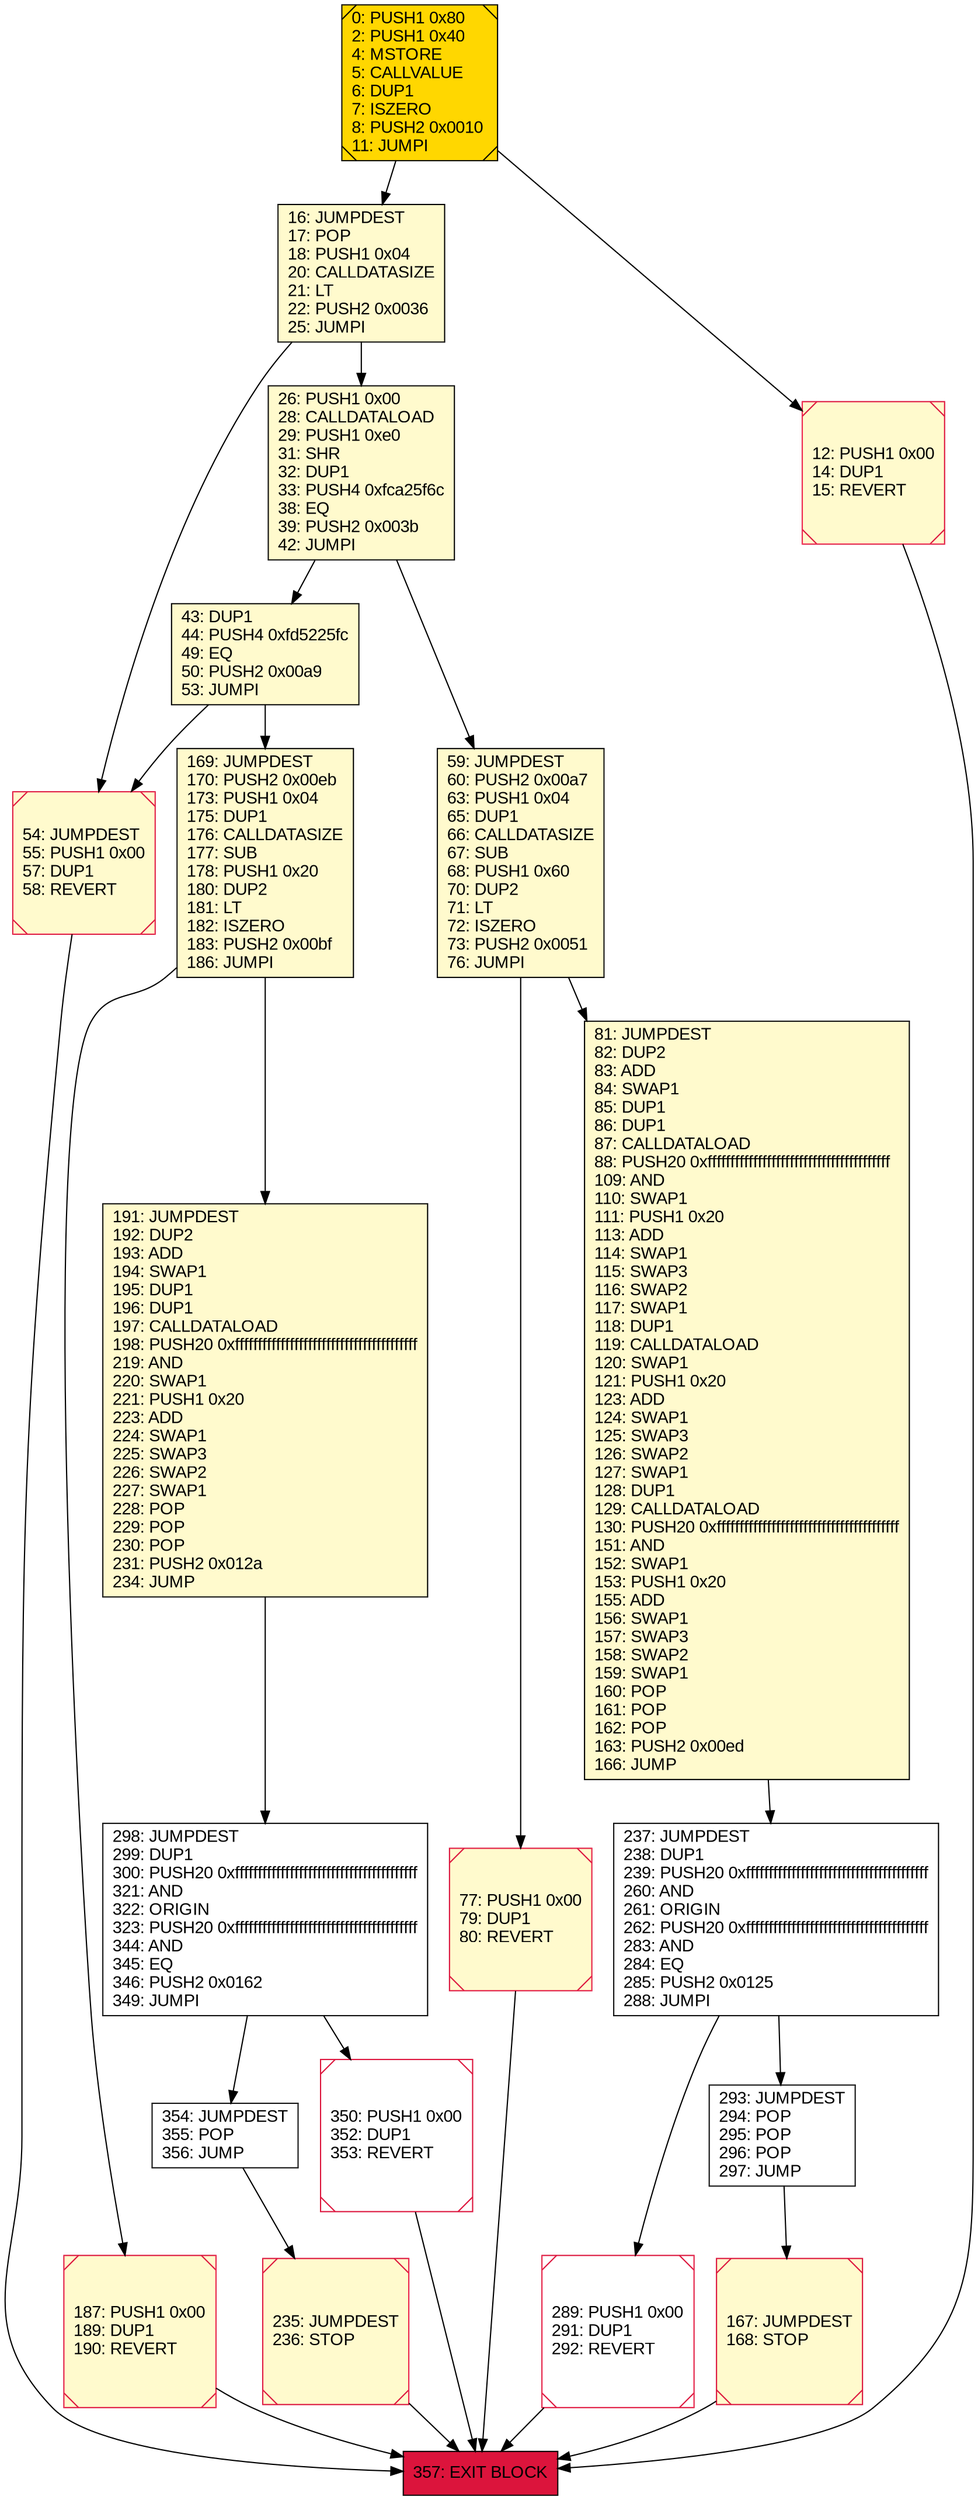 digraph G {
bgcolor=transparent rankdir=UD;
node [shape=box style=filled color=black fillcolor=white fontname=arial fontcolor=black];
289 [label="289: PUSH1 0x00\l291: DUP1\l292: REVERT\l" shape=Msquare color=crimson ];
59 [label="59: JUMPDEST\l60: PUSH2 0x00a7\l63: PUSH1 0x04\l65: DUP1\l66: CALLDATASIZE\l67: SUB\l68: PUSH1 0x60\l70: DUP2\l71: LT\l72: ISZERO\l73: PUSH2 0x0051\l76: JUMPI\l" fillcolor=lemonchiffon ];
237 [label="237: JUMPDEST\l238: DUP1\l239: PUSH20 0xffffffffffffffffffffffffffffffffffffffff\l260: AND\l261: ORIGIN\l262: PUSH20 0xffffffffffffffffffffffffffffffffffffffff\l283: AND\l284: EQ\l285: PUSH2 0x0125\l288: JUMPI\l" ];
293 [label="293: JUMPDEST\l294: POP\l295: POP\l296: POP\l297: JUMP\l" ];
357 [label="357: EXIT BLOCK\l" fillcolor=crimson ];
191 [label="191: JUMPDEST\l192: DUP2\l193: ADD\l194: SWAP1\l195: DUP1\l196: DUP1\l197: CALLDATALOAD\l198: PUSH20 0xffffffffffffffffffffffffffffffffffffffff\l219: AND\l220: SWAP1\l221: PUSH1 0x20\l223: ADD\l224: SWAP1\l225: SWAP3\l226: SWAP2\l227: SWAP1\l228: POP\l229: POP\l230: POP\l231: PUSH2 0x012a\l234: JUMP\l" fillcolor=lemonchiffon ];
354 [label="354: JUMPDEST\l355: POP\l356: JUMP\l" ];
16 [label="16: JUMPDEST\l17: POP\l18: PUSH1 0x04\l20: CALLDATASIZE\l21: LT\l22: PUSH2 0x0036\l25: JUMPI\l" fillcolor=lemonchiffon ];
77 [label="77: PUSH1 0x00\l79: DUP1\l80: REVERT\l" fillcolor=lemonchiffon shape=Msquare color=crimson ];
12 [label="12: PUSH1 0x00\l14: DUP1\l15: REVERT\l" fillcolor=lemonchiffon shape=Msquare color=crimson ];
298 [label="298: JUMPDEST\l299: DUP1\l300: PUSH20 0xffffffffffffffffffffffffffffffffffffffff\l321: AND\l322: ORIGIN\l323: PUSH20 0xffffffffffffffffffffffffffffffffffffffff\l344: AND\l345: EQ\l346: PUSH2 0x0162\l349: JUMPI\l" ];
54 [label="54: JUMPDEST\l55: PUSH1 0x00\l57: DUP1\l58: REVERT\l" fillcolor=lemonchiffon shape=Msquare color=crimson ];
81 [label="81: JUMPDEST\l82: DUP2\l83: ADD\l84: SWAP1\l85: DUP1\l86: DUP1\l87: CALLDATALOAD\l88: PUSH20 0xffffffffffffffffffffffffffffffffffffffff\l109: AND\l110: SWAP1\l111: PUSH1 0x20\l113: ADD\l114: SWAP1\l115: SWAP3\l116: SWAP2\l117: SWAP1\l118: DUP1\l119: CALLDATALOAD\l120: SWAP1\l121: PUSH1 0x20\l123: ADD\l124: SWAP1\l125: SWAP3\l126: SWAP2\l127: SWAP1\l128: DUP1\l129: CALLDATALOAD\l130: PUSH20 0xffffffffffffffffffffffffffffffffffffffff\l151: AND\l152: SWAP1\l153: PUSH1 0x20\l155: ADD\l156: SWAP1\l157: SWAP3\l158: SWAP2\l159: SWAP1\l160: POP\l161: POP\l162: POP\l163: PUSH2 0x00ed\l166: JUMP\l" fillcolor=lemonchiffon ];
167 [label="167: JUMPDEST\l168: STOP\l" fillcolor=lemonchiffon shape=Msquare color=crimson ];
43 [label="43: DUP1\l44: PUSH4 0xfd5225fc\l49: EQ\l50: PUSH2 0x00a9\l53: JUMPI\l" fillcolor=lemonchiffon ];
0 [label="0: PUSH1 0x80\l2: PUSH1 0x40\l4: MSTORE\l5: CALLVALUE\l6: DUP1\l7: ISZERO\l8: PUSH2 0x0010\l11: JUMPI\l" fillcolor=lemonchiffon shape=Msquare fillcolor=gold ];
26 [label="26: PUSH1 0x00\l28: CALLDATALOAD\l29: PUSH1 0xe0\l31: SHR\l32: DUP1\l33: PUSH4 0xfca25f6c\l38: EQ\l39: PUSH2 0x003b\l42: JUMPI\l" fillcolor=lemonchiffon ];
169 [label="169: JUMPDEST\l170: PUSH2 0x00eb\l173: PUSH1 0x04\l175: DUP1\l176: CALLDATASIZE\l177: SUB\l178: PUSH1 0x20\l180: DUP2\l181: LT\l182: ISZERO\l183: PUSH2 0x00bf\l186: JUMPI\l" fillcolor=lemonchiffon ];
187 [label="187: PUSH1 0x00\l189: DUP1\l190: REVERT\l" fillcolor=lemonchiffon shape=Msquare color=crimson ];
235 [label="235: JUMPDEST\l236: STOP\l" fillcolor=lemonchiffon shape=Msquare color=crimson ];
350 [label="350: PUSH1 0x00\l352: DUP1\l353: REVERT\l" shape=Msquare color=crimson ];
169 -> 187;
12 -> 357;
77 -> 357;
26 -> 43;
43 -> 169;
81 -> 237;
298 -> 350;
16 -> 54;
54 -> 357;
167 -> 357;
235 -> 357;
350 -> 357;
26 -> 59;
169 -> 191;
237 -> 289;
289 -> 357;
43 -> 54;
237 -> 293;
191 -> 298;
298 -> 354;
59 -> 77;
59 -> 81;
0 -> 12;
293 -> 167;
354 -> 235;
16 -> 26;
0 -> 16;
187 -> 357;
}